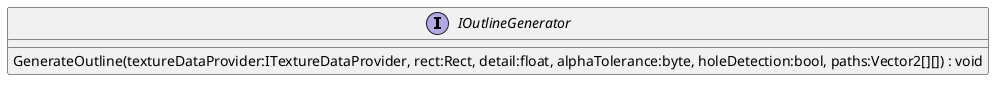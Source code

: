 @startuml
interface IOutlineGenerator {
    GenerateOutline(textureDataProvider:ITextureDataProvider, rect:Rect, detail:float, alphaTolerance:byte, holeDetection:bool, paths:Vector2[][]) : void
}
@enduml

